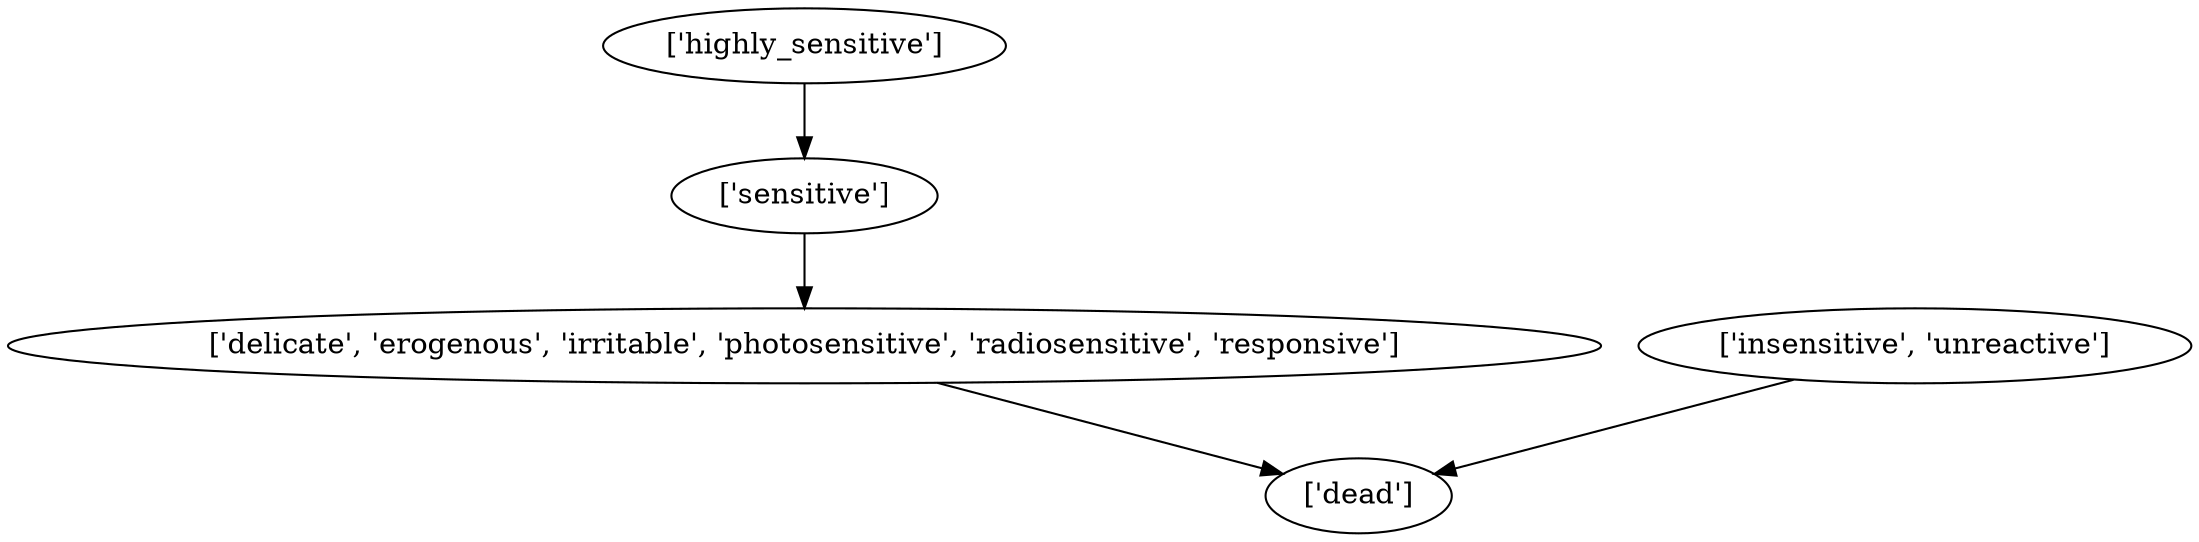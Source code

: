 strict digraph  {
	"['highly_sensitive']" -> "['sensitive']";
	"['sensitive']" -> "['delicate', 'erogenous', 'irritable', 'photosensitive', 'radiosensitive', 'responsive']";
	"['delicate', 'erogenous', 'irritable', 'photosensitive', 'radiosensitive', 'responsive']" -> "['dead']";
	"['insensitive', 'unreactive']" -> "['dead']";
}
